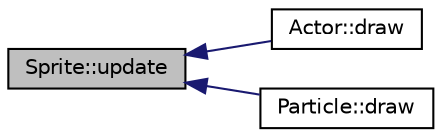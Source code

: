 digraph "Sprite::update"
{
  edge [fontname="Helvetica",fontsize="10",labelfontname="Helvetica",labelfontsize="10"];
  node [fontname="Helvetica",fontsize="10",shape=record];
  rankdir="LR";
  Node13 [label="Sprite::update",height=0.2,width=0.4,color="black", fillcolor="grey75", style="filled", fontcolor="black"];
  Node13 -> Node14 [dir="back",color="midnightblue",fontsize="10",style="solid",fontname="Helvetica"];
  Node14 [label="Actor::draw",height=0.2,width=0.4,color="black", fillcolor="white", style="filled",URL="$namespace_actor.html#a5e098b8721cbebeb27de076a98107368"];
  Node13 -> Node15 [dir="back",color="midnightblue",fontsize="10",style="solid",fontname="Helvetica"];
  Node15 [label="Particle::draw",height=0.2,width=0.4,color="black", fillcolor="white", style="filled",URL="$namespace_particle.html#aee79b4d9aa717789373fbb4ee87fe062"];
}
